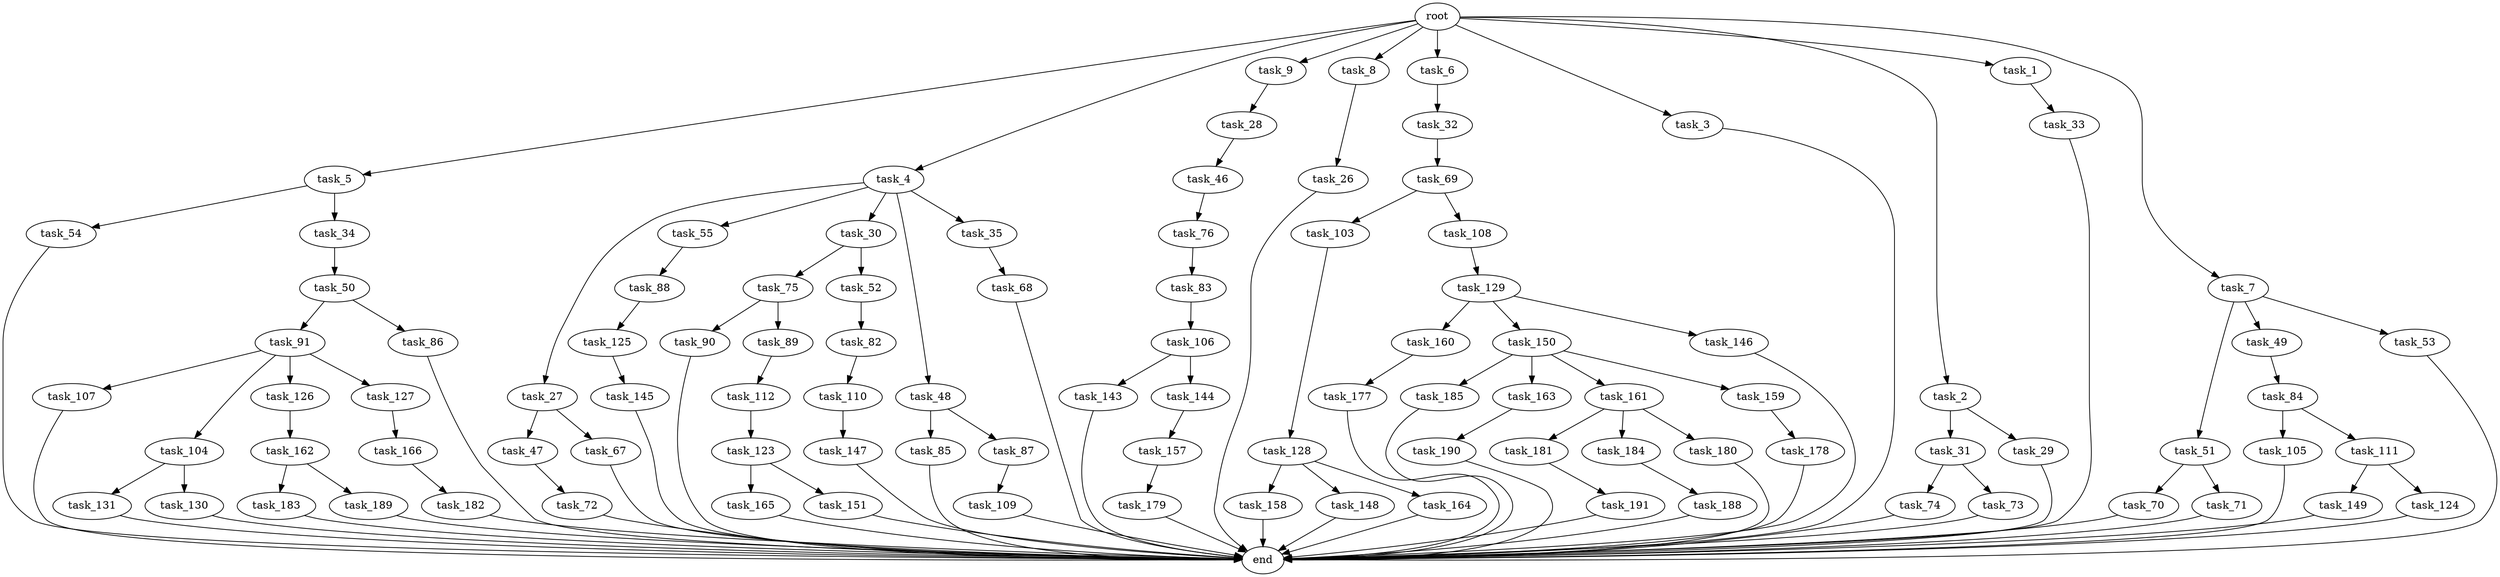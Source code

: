 digraph G {
  task_129 [size="2147483648.000000"];
  task_27 [size="3092376453.120000"];
  task_149 [size="1374389534.720000"];
  task_68 [size="6957847019.520000"];
  task_50 [size="4209067950.080000"];
  task_91 [size="2147483648.000000"];
  task_83 [size="5497558138.880000"];
  task_185 [size="4209067950.080000"];
  task_106 [size="343597383.680000"];
  task_5 [size="10.240000"];
  task_4 [size="10.240000"];
  task_84 [size="6957847019.520000"];
  task_112 [size="1374389534.720000"];
  task_147 [size="3092376453.120000"];
  task_90 [size="773094113.280000"];
  task_190 [size="2147483648.000000"];
  task_143 [size="5497558138.880000"];
  task_26 [size="6957847019.520000"];
  task_103 [size="6957847019.520000"];
  task_75 [size="6957847019.520000"];
  task_31 [size="5497558138.880000"];
  task_51 [size="6957847019.520000"];
  task_28 [size="773094113.280000"];
  task_55 [size="3092376453.120000"];
  task_88 [size="343597383.680000"];
  task_82 [size="773094113.280000"];
  task_9 [size="10.240000"];
  task_54 [size="1374389534.720000"];
  task_33 [size="3092376453.120000"];
  task_183 [size="8589934592.000000"];
  task_8 [size="10.240000"];
  task_69 [size="2147483648.000000"];
  task_86 [size="2147483648.000000"];
  task_160 [size="1374389534.720000"];
  task_179 [size="3092376453.120000"];
  task_181 [size="6957847019.520000"];
  task_166 [size="343597383.680000"];
  task_74 [size="1374389534.720000"];
  task_105 [size="6957847019.520000"];
  task_188 [size="2147483648.000000"];
  task_150 [size="1374389534.720000"];
  task_158 [size="343597383.680000"];
  task_85 [size="1374389534.720000"];
  task_131 [size="6957847019.520000"];
  task_52 [size="6957847019.520000"];
  task_157 [size="4209067950.080000"];
  task_177 [size="5497558138.880000"];
  task_123 [size="8589934592.000000"];
  task_6 [size="10.240000"];
  task_3 [size="10.240000"];
  task_111 [size="6957847019.520000"];
  task_34 [size="1374389534.720000"];
  task_125 [size="1374389534.720000"];
  end [size="0.000000"];
  task_144 [size="5497558138.880000"];
  task_70 [size="2147483648.000000"];
  task_148 [size="343597383.680000"];
  task_73 [size="1374389534.720000"];
  task_163 [size="4209067950.080000"];
  task_161 [size="4209067950.080000"];
  task_107 [size="1374389534.720000"];
  task_165 [size="8589934592.000000"];
  task_30 [size="3092376453.120000"];
  task_104 [size="1374389534.720000"];
  task_48 [size="3092376453.120000"];
  task_46 [size="2147483648.000000"];
  task_124 [size="1374389534.720000"];
  task_32 [size="6957847019.520000"];
  task_145 [size="5497558138.880000"];
  task_162 [size="773094113.280000"];
  task_2 [size="10.240000"];
  task_47 [size="343597383.680000"];
  task_1 [size="10.240000"];
  task_72 [size="6957847019.520000"];
  task_146 [size="1374389534.720000"];
  task_130 [size="6957847019.520000"];
  task_29 [size="5497558138.880000"];
  task_35 [size="3092376453.120000"];
  task_71 [size="2147483648.000000"];
  task_87 [size="1374389534.720000"];
  task_109 [size="5497558138.880000"];
  task_184 [size="6957847019.520000"];
  task_178 [size="6957847019.520000"];
  task_151 [size="8589934592.000000"];
  task_164 [size="343597383.680000"];
  task_49 [size="6957847019.520000"];
  task_126 [size="1374389534.720000"];
  task_67 [size="343597383.680000"];
  task_7 [size="10.240000"];
  task_127 [size="1374389534.720000"];
  task_189 [size="8589934592.000000"];
  task_128 [size="2147483648.000000"];
  task_110 [size="5497558138.880000"];
  root [size="0.000000"];
  task_76 [size="2147483648.000000"];
  task_191 [size="5497558138.880000"];
  task_180 [size="6957847019.520000"];
  task_89 [size="773094113.280000"];
  task_182 [size="2147483648.000000"];
  task_108 [size="6957847019.520000"];
  task_159 [size="4209067950.080000"];
  task_53 [size="6957847019.520000"];

  task_129 -> task_146 [size="134217728.000000"];
  task_129 -> task_150 [size="134217728.000000"];
  task_129 -> task_160 [size="134217728.000000"];
  task_27 -> task_47 [size="33554432.000000"];
  task_27 -> task_67 [size="33554432.000000"];
  task_149 -> end [size="1.000000"];
  task_68 -> end [size="1.000000"];
  task_50 -> task_86 [size="209715200.000000"];
  task_50 -> task_91 [size="209715200.000000"];
  task_91 -> task_104 [size="134217728.000000"];
  task_91 -> task_127 [size="134217728.000000"];
  task_91 -> task_107 [size="134217728.000000"];
  task_91 -> task_126 [size="134217728.000000"];
  task_83 -> task_106 [size="33554432.000000"];
  task_185 -> end [size="1.000000"];
  task_106 -> task_143 [size="536870912.000000"];
  task_106 -> task_144 [size="536870912.000000"];
  task_5 -> task_54 [size="134217728.000000"];
  task_5 -> task_34 [size="134217728.000000"];
  task_4 -> task_30 [size="301989888.000000"];
  task_4 -> task_27 [size="301989888.000000"];
  task_4 -> task_35 [size="301989888.000000"];
  task_4 -> task_48 [size="301989888.000000"];
  task_4 -> task_55 [size="301989888.000000"];
  task_84 -> task_111 [size="679477248.000000"];
  task_84 -> task_105 [size="679477248.000000"];
  task_112 -> task_123 [size="838860800.000000"];
  task_147 -> end [size="1.000000"];
  task_90 -> end [size="1.000000"];
  task_190 -> end [size="1.000000"];
  task_143 -> end [size="1.000000"];
  task_26 -> end [size="1.000000"];
  task_103 -> task_128 [size="209715200.000000"];
  task_75 -> task_89 [size="75497472.000000"];
  task_75 -> task_90 [size="75497472.000000"];
  task_31 -> task_74 [size="134217728.000000"];
  task_31 -> task_73 [size="134217728.000000"];
  task_51 -> task_70 [size="209715200.000000"];
  task_51 -> task_71 [size="209715200.000000"];
  task_28 -> task_46 [size="209715200.000000"];
  task_55 -> task_88 [size="33554432.000000"];
  task_88 -> task_125 [size="134217728.000000"];
  task_82 -> task_110 [size="536870912.000000"];
  task_9 -> task_28 [size="75497472.000000"];
  task_54 -> end [size="1.000000"];
  task_33 -> end [size="1.000000"];
  task_183 -> end [size="1.000000"];
  task_8 -> task_26 [size="679477248.000000"];
  task_69 -> task_108 [size="679477248.000000"];
  task_69 -> task_103 [size="679477248.000000"];
  task_86 -> end [size="1.000000"];
  task_160 -> task_177 [size="536870912.000000"];
  task_179 -> end [size="1.000000"];
  task_181 -> task_191 [size="536870912.000000"];
  task_166 -> task_182 [size="209715200.000000"];
  task_74 -> end [size="1.000000"];
  task_105 -> end [size="1.000000"];
  task_188 -> end [size="1.000000"];
  task_150 -> task_159 [size="411041792.000000"];
  task_150 -> task_161 [size="411041792.000000"];
  task_150 -> task_185 [size="411041792.000000"];
  task_150 -> task_163 [size="411041792.000000"];
  task_158 -> end [size="1.000000"];
  task_85 -> end [size="1.000000"];
  task_131 -> end [size="1.000000"];
  task_52 -> task_82 [size="75497472.000000"];
  task_157 -> task_179 [size="301989888.000000"];
  task_177 -> end [size="1.000000"];
  task_123 -> task_151 [size="838860800.000000"];
  task_123 -> task_165 [size="838860800.000000"];
  task_6 -> task_32 [size="679477248.000000"];
  task_3 -> end [size="1.000000"];
  task_111 -> task_149 [size="134217728.000000"];
  task_111 -> task_124 [size="134217728.000000"];
  task_34 -> task_50 [size="411041792.000000"];
  task_125 -> task_145 [size="536870912.000000"];
  task_144 -> task_157 [size="411041792.000000"];
  task_70 -> end [size="1.000000"];
  task_148 -> end [size="1.000000"];
  task_73 -> end [size="1.000000"];
  task_163 -> task_190 [size="209715200.000000"];
  task_161 -> task_184 [size="679477248.000000"];
  task_161 -> task_180 [size="679477248.000000"];
  task_161 -> task_181 [size="679477248.000000"];
  task_107 -> end [size="1.000000"];
  task_165 -> end [size="1.000000"];
  task_30 -> task_52 [size="679477248.000000"];
  task_30 -> task_75 [size="679477248.000000"];
  task_104 -> task_130 [size="679477248.000000"];
  task_104 -> task_131 [size="679477248.000000"];
  task_48 -> task_85 [size="134217728.000000"];
  task_48 -> task_87 [size="134217728.000000"];
  task_46 -> task_76 [size="209715200.000000"];
  task_124 -> end [size="1.000000"];
  task_32 -> task_69 [size="209715200.000000"];
  task_145 -> end [size="1.000000"];
  task_162 -> task_189 [size="838860800.000000"];
  task_162 -> task_183 [size="838860800.000000"];
  task_2 -> task_31 [size="536870912.000000"];
  task_2 -> task_29 [size="536870912.000000"];
  task_47 -> task_72 [size="679477248.000000"];
  task_1 -> task_33 [size="301989888.000000"];
  task_72 -> end [size="1.000000"];
  task_146 -> end [size="1.000000"];
  task_130 -> end [size="1.000000"];
  task_29 -> end [size="1.000000"];
  task_35 -> task_68 [size="679477248.000000"];
  task_71 -> end [size="1.000000"];
  task_87 -> task_109 [size="536870912.000000"];
  task_109 -> end [size="1.000000"];
  task_184 -> task_188 [size="209715200.000000"];
  task_178 -> end [size="1.000000"];
  task_151 -> end [size="1.000000"];
  task_164 -> end [size="1.000000"];
  task_49 -> task_84 [size="679477248.000000"];
  task_126 -> task_162 [size="75497472.000000"];
  task_67 -> end [size="1.000000"];
  task_7 -> task_49 [size="679477248.000000"];
  task_7 -> task_51 [size="679477248.000000"];
  task_7 -> task_53 [size="679477248.000000"];
  task_127 -> task_166 [size="33554432.000000"];
  task_189 -> end [size="1.000000"];
  task_128 -> task_158 [size="33554432.000000"];
  task_128 -> task_148 [size="33554432.000000"];
  task_128 -> task_164 [size="33554432.000000"];
  task_110 -> task_147 [size="301989888.000000"];
  root -> task_8 [size="1.000000"];
  root -> task_2 [size="1.000000"];
  root -> task_5 [size="1.000000"];
  root -> task_4 [size="1.000000"];
  root -> task_9 [size="1.000000"];
  root -> task_1 [size="1.000000"];
  root -> task_7 [size="1.000000"];
  root -> task_6 [size="1.000000"];
  root -> task_3 [size="1.000000"];
  task_76 -> task_83 [size="536870912.000000"];
  task_191 -> end [size="1.000000"];
  task_180 -> end [size="1.000000"];
  task_89 -> task_112 [size="134217728.000000"];
  task_182 -> end [size="1.000000"];
  task_108 -> task_129 [size="209715200.000000"];
  task_159 -> task_178 [size="679477248.000000"];
  task_53 -> end [size="1.000000"];
}
